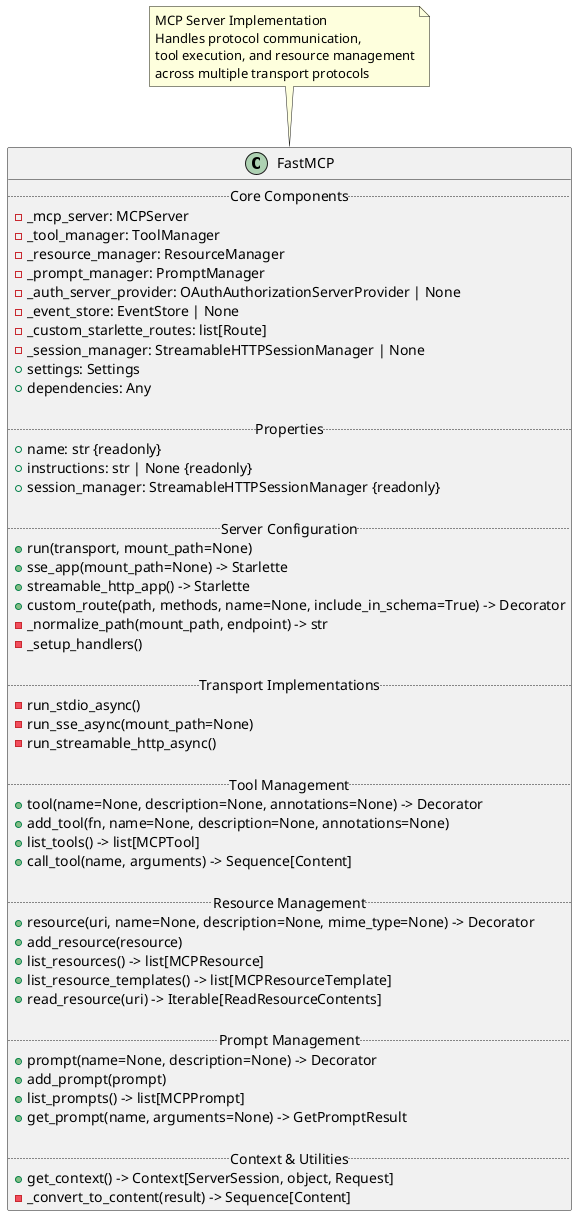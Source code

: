 @startuml FastMCP

class FastMCP {
  .. Core Components ..
  - _mcp_server: MCPServer
  - _tool_manager: ToolManager
  - _resource_manager: ResourceManager
  - _prompt_manager: PromptManager
  - _auth_server_provider: OAuthAuthorizationServerProvider | None
  - _event_store: EventStore | None
  - _custom_starlette_routes: list[Route]
  - _session_manager: StreamableHTTPSessionManager | None
  + settings: Settings
  + dependencies: Any

  .. Properties ..
  + name: str {readonly}
  + instructions: str | None {readonly}
  + session_manager: StreamableHTTPSessionManager {readonly}

  .. Server Configuration ..
  + run(transport, mount_path=None)
  + sse_app(mount_path=None) -> Starlette
  + streamable_http_app() -> Starlette
  + custom_route(path, methods, name=None, include_in_schema=True) -> Decorator
  - _normalize_path(mount_path, endpoint) -> str
  - _setup_handlers()

  .. Transport Implementations ..
  - run_stdio_async()
  - run_sse_async(mount_path=None)
  - run_streamable_http_async()

  .. Tool Management ..
  + tool(name=None, description=None, annotations=None) -> Decorator
  + add_tool(fn, name=None, description=None, annotations=None)
  + list_tools() -> list[MCPTool]
  + call_tool(name, arguments) -> Sequence[Content]

  .. Resource Management ..
  + resource(uri, name=None, description=None, mime_type=None) -> Decorator
  + add_resource(resource)
  + list_resources() -> list[MCPResource]
  + list_resource_templates() -> list[MCPResourceTemplate]
  + read_resource(uri) -> Iterable[ReadResourceContents]

  .. Prompt Management ..
  + prompt(name=None, description=None) -> Decorator
  + add_prompt(prompt)
  + list_prompts() -> list[MCPPrompt]
  + get_prompt(name, arguments=None) -> GetPromptResult

  .. Context & Utilities ..
  + get_context() -> Context[ServerSession, object, Request]
  - _convert_to_content(result) -> Sequence[Content]
}

' -- Relationships --
' FastMCP --> "uses" MCPServer
' FastMCP --> "uses" ToolManager
' FastMCP --> "uses" ResourceManager
' FastMCP --> "uses" PromptManager
' FastMCP --> "uses" OAuthAuthorizationServerProvider
' FastMCP --> "uses" EventStore
' FastMCP --> "uses" Route
' FastMCP --> "uses" StreamableHTTPSessionManager
' FastMCP --> "uses" Settings
' FastMCP --> "uses" MCPTool
' FastMCP --> "uses" MCPResource
' FastMCP --> "uses" MCPPrompt
' FastMCP --> "uses" Context
' FastMCP --> "uses" Starlette

note top of FastMCP
  MCP Server Implementation
  Handles protocol communication,
  tool execution, and resource management
  across multiple transport protocols
end note

@enduml